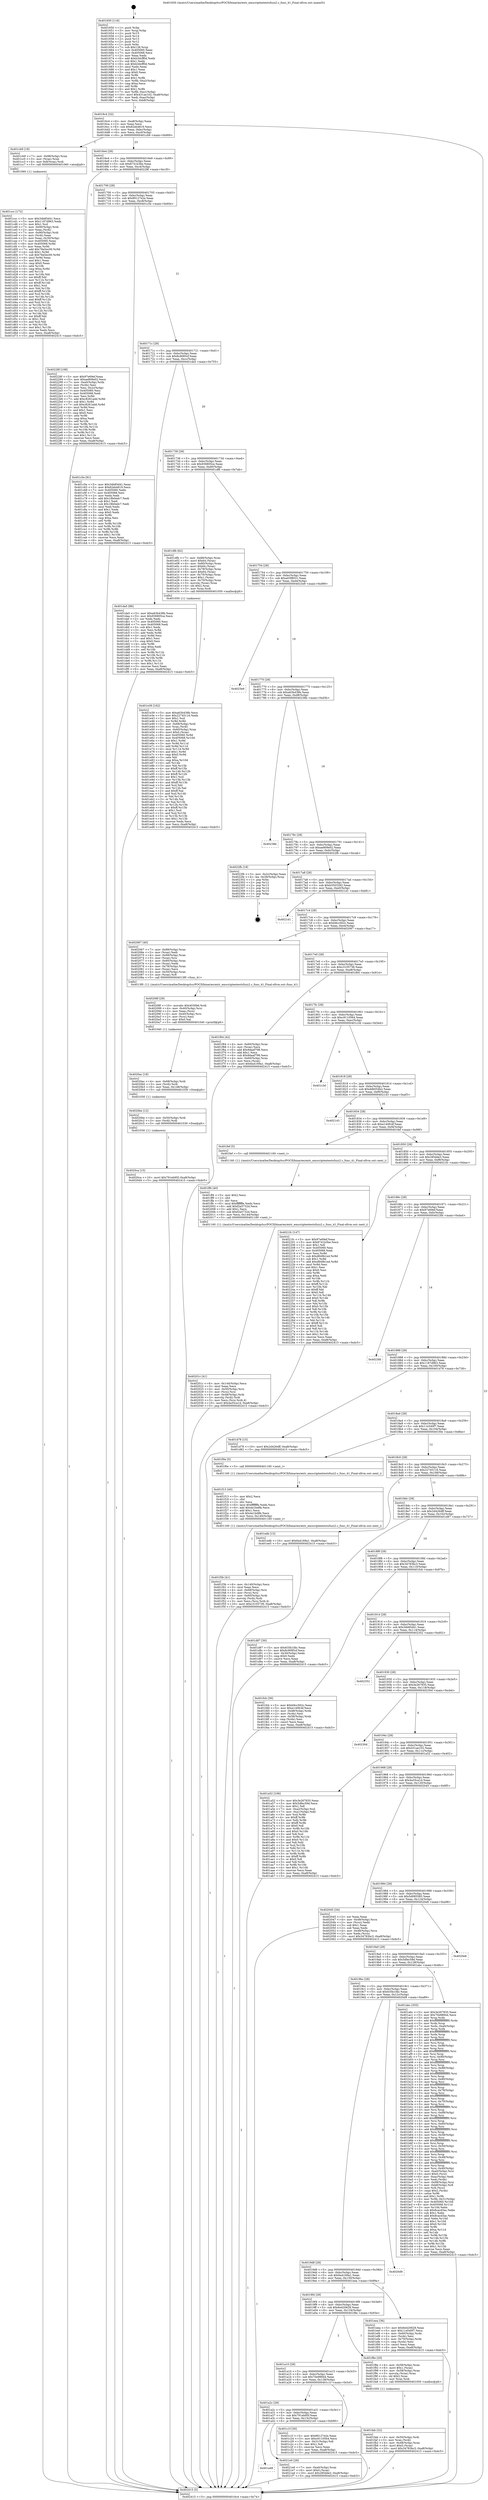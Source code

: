 digraph "0x401650" {
  label = "0x401650 (/mnt/c/Users/mathe/Desktop/tcc/POCII/binaries/extr_emscriptentestsfuzz2.c_func_41_Final-ollvm.out::main(0))"
  labelloc = "t"
  node[shape=record]

  Entry [label="",width=0.3,height=0.3,shape=circle,fillcolor=black,style=filled]
  "0x4016c4" [label="{
     0x4016c4 [32]\l
     | [instrs]\l
     &nbsp;&nbsp;0x4016c4 \<+6\>: mov -0xa8(%rbp),%eax\l
     &nbsp;&nbsp;0x4016ca \<+2\>: mov %eax,%ecx\l
     &nbsp;&nbsp;0x4016cc \<+6\>: sub $0x82eb4819,%ecx\l
     &nbsp;&nbsp;0x4016d2 \<+6\>: mov %eax,-0xbc(%rbp)\l
     &nbsp;&nbsp;0x4016d8 \<+6\>: mov %ecx,-0xc0(%rbp)\l
     &nbsp;&nbsp;0x4016de \<+6\>: je 0000000000401cb9 \<main+0x669\>\l
  }"]
  "0x401cb9" [label="{
     0x401cb9 [19]\l
     | [instrs]\l
     &nbsp;&nbsp;0x401cb9 \<+7\>: mov -0x98(%rbp),%rax\l
     &nbsp;&nbsp;0x401cc0 \<+3\>: mov (%rax),%rax\l
     &nbsp;&nbsp;0x401cc3 \<+4\>: mov 0x8(%rax),%rdi\l
     &nbsp;&nbsp;0x401cc7 \<+5\>: call 0000000000401060 \<atoi@plt\>\l
     | [calls]\l
     &nbsp;&nbsp;0x401060 \{1\} (unknown)\l
  }"]
  "0x4016e4" [label="{
     0x4016e4 [28]\l
     | [instrs]\l
     &nbsp;&nbsp;0x4016e4 \<+5\>: jmp 00000000004016e9 \<main+0x99\>\l
     &nbsp;&nbsp;0x4016e9 \<+6\>: mov -0xbc(%rbp),%eax\l
     &nbsp;&nbsp;0x4016ef \<+5\>: sub $0x8741b3be,%eax\l
     &nbsp;&nbsp;0x4016f4 \<+6\>: mov %eax,-0xc4(%rbp)\l
     &nbsp;&nbsp;0x4016fa \<+6\>: je 000000000040228f \<main+0xc3f\>\l
  }"]
  Exit [label="",width=0.3,height=0.3,shape=circle,fillcolor=black,style=filled,peripheries=2]
  "0x40228f" [label="{
     0x40228f [108]\l
     | [instrs]\l
     &nbsp;&nbsp;0x40228f \<+5\>: mov $0x97e69ef,%eax\l
     &nbsp;&nbsp;0x402294 \<+5\>: mov $0xae809e02,%ecx\l
     &nbsp;&nbsp;0x402299 \<+7\>: mov -0xa0(%rbp),%rdx\l
     &nbsp;&nbsp;0x4022a0 \<+2\>: mov (%rdx),%esi\l
     &nbsp;&nbsp;0x4022a2 \<+3\>: mov %esi,-0x2c(%rbp)\l
     &nbsp;&nbsp;0x4022a5 \<+7\>: mov 0x405060,%esi\l
     &nbsp;&nbsp;0x4022ac \<+7\>: mov 0x405068,%edi\l
     &nbsp;&nbsp;0x4022b3 \<+3\>: mov %esi,%r8d\l
     &nbsp;&nbsp;0x4022b6 \<+7\>: add $0xc8261add,%r8d\l
     &nbsp;&nbsp;0x4022bd \<+4\>: sub $0x1,%r8d\l
     &nbsp;&nbsp;0x4022c1 \<+7\>: sub $0xc8261add,%r8d\l
     &nbsp;&nbsp;0x4022c8 \<+4\>: imul %r8d,%esi\l
     &nbsp;&nbsp;0x4022cc \<+3\>: and $0x1,%esi\l
     &nbsp;&nbsp;0x4022cf \<+3\>: cmp $0x0,%esi\l
     &nbsp;&nbsp;0x4022d2 \<+4\>: sete %r9b\l
     &nbsp;&nbsp;0x4022d6 \<+3\>: cmp $0xa,%edi\l
     &nbsp;&nbsp;0x4022d9 \<+4\>: setl %r10b\l
     &nbsp;&nbsp;0x4022dd \<+3\>: mov %r9b,%r11b\l
     &nbsp;&nbsp;0x4022e0 \<+3\>: and %r10b,%r11b\l
     &nbsp;&nbsp;0x4022e3 \<+3\>: xor %r10b,%r9b\l
     &nbsp;&nbsp;0x4022e6 \<+3\>: or %r9b,%r11b\l
     &nbsp;&nbsp;0x4022e9 \<+4\>: test $0x1,%r11b\l
     &nbsp;&nbsp;0x4022ed \<+3\>: cmovne %ecx,%eax\l
     &nbsp;&nbsp;0x4022f0 \<+6\>: mov %eax,-0xa8(%rbp)\l
     &nbsp;&nbsp;0x4022f6 \<+5\>: jmp 0000000000402415 \<main+0xdc5\>\l
  }"]
  "0x401700" [label="{
     0x401700 [28]\l
     | [instrs]\l
     &nbsp;&nbsp;0x401700 \<+5\>: jmp 0000000000401705 \<main+0xb5\>\l
     &nbsp;&nbsp;0x401705 \<+6\>: mov -0xbc(%rbp),%eax\l
     &nbsp;&nbsp;0x40170b \<+5\>: sub $0x89127e2e,%eax\l
     &nbsp;&nbsp;0x401710 \<+6\>: mov %eax,-0xc8(%rbp)\l
     &nbsp;&nbsp;0x401716 \<+6\>: je 0000000000401c5e \<main+0x60e\>\l
  }"]
  "0x401a48" [label="{
     0x401a48\l
  }", style=dashed]
  "0x401c5e" [label="{
     0x401c5e [91]\l
     | [instrs]\l
     &nbsp;&nbsp;0x401c5e \<+5\>: mov $0x34b85d41,%eax\l
     &nbsp;&nbsp;0x401c63 \<+5\>: mov $0x82eb4819,%ecx\l
     &nbsp;&nbsp;0x401c68 \<+7\>: mov 0x405060,%edx\l
     &nbsp;&nbsp;0x401c6f \<+7\>: mov 0x405068,%esi\l
     &nbsp;&nbsp;0x401c76 \<+2\>: mov %edx,%edi\l
     &nbsp;&nbsp;0x401c78 \<+6\>: add $0x18b0edc7,%edi\l
     &nbsp;&nbsp;0x401c7e \<+3\>: sub $0x1,%edi\l
     &nbsp;&nbsp;0x401c81 \<+6\>: sub $0x18b0edc7,%edi\l
     &nbsp;&nbsp;0x401c87 \<+3\>: imul %edi,%edx\l
     &nbsp;&nbsp;0x401c8a \<+3\>: and $0x1,%edx\l
     &nbsp;&nbsp;0x401c8d \<+3\>: cmp $0x0,%edx\l
     &nbsp;&nbsp;0x401c90 \<+4\>: sete %r8b\l
     &nbsp;&nbsp;0x401c94 \<+3\>: cmp $0xa,%esi\l
     &nbsp;&nbsp;0x401c97 \<+4\>: setl %r9b\l
     &nbsp;&nbsp;0x401c9b \<+3\>: mov %r8b,%r10b\l
     &nbsp;&nbsp;0x401c9e \<+3\>: and %r9b,%r10b\l
     &nbsp;&nbsp;0x401ca1 \<+3\>: xor %r9b,%r8b\l
     &nbsp;&nbsp;0x401ca4 \<+3\>: or %r8b,%r10b\l
     &nbsp;&nbsp;0x401ca7 \<+4\>: test $0x1,%r10b\l
     &nbsp;&nbsp;0x401cab \<+3\>: cmovne %ecx,%eax\l
     &nbsp;&nbsp;0x401cae \<+6\>: mov %eax,-0xa8(%rbp)\l
     &nbsp;&nbsp;0x401cb4 \<+5\>: jmp 0000000000402415 \<main+0xdc5\>\l
  }"]
  "0x40171c" [label="{
     0x40171c [28]\l
     | [instrs]\l
     &nbsp;&nbsp;0x40171c \<+5\>: jmp 0000000000401721 \<main+0xd1\>\l
     &nbsp;&nbsp;0x401721 \<+6\>: mov -0xbc(%rbp),%eax\l
     &nbsp;&nbsp;0x401727 \<+5\>: sub $0x8c9085cf,%eax\l
     &nbsp;&nbsp;0x40172c \<+6\>: mov %eax,-0xcc(%rbp)\l
     &nbsp;&nbsp;0x401732 \<+6\>: je 0000000000401da5 \<main+0x755\>\l
  }"]
  "0x4021e0" [label="{
     0x4021e0 [28]\l
     | [instrs]\l
     &nbsp;&nbsp;0x4021e0 \<+7\>: mov -0xa0(%rbp),%rax\l
     &nbsp;&nbsp;0x4021e7 \<+6\>: movl $0x0,(%rax)\l
     &nbsp;&nbsp;0x4021ed \<+10\>: movl $0x285dde3,-0xa8(%rbp)\l
     &nbsp;&nbsp;0x4021f7 \<+5\>: jmp 0000000000402415 \<main+0xdc5\>\l
  }"]
  "0x401da5" [label="{
     0x401da5 [86]\l
     | [instrs]\l
     &nbsp;&nbsp;0x401da5 \<+5\>: mov $0xa63b438b,%eax\l
     &nbsp;&nbsp;0x401daa \<+5\>: mov $0x936805ce,%ecx\l
     &nbsp;&nbsp;0x401daf \<+2\>: xor %edx,%edx\l
     &nbsp;&nbsp;0x401db1 \<+7\>: mov 0x405060,%esi\l
     &nbsp;&nbsp;0x401db8 \<+7\>: mov 0x405068,%edi\l
     &nbsp;&nbsp;0x401dbf \<+3\>: sub $0x1,%edx\l
     &nbsp;&nbsp;0x401dc2 \<+3\>: mov %esi,%r8d\l
     &nbsp;&nbsp;0x401dc5 \<+3\>: add %edx,%r8d\l
     &nbsp;&nbsp;0x401dc8 \<+4\>: imul %r8d,%esi\l
     &nbsp;&nbsp;0x401dcc \<+3\>: and $0x1,%esi\l
     &nbsp;&nbsp;0x401dcf \<+3\>: cmp $0x0,%esi\l
     &nbsp;&nbsp;0x401dd2 \<+4\>: sete %r9b\l
     &nbsp;&nbsp;0x401dd6 \<+3\>: cmp $0xa,%edi\l
     &nbsp;&nbsp;0x401dd9 \<+4\>: setl %r10b\l
     &nbsp;&nbsp;0x401ddd \<+3\>: mov %r9b,%r11b\l
     &nbsp;&nbsp;0x401de0 \<+3\>: and %r10b,%r11b\l
     &nbsp;&nbsp;0x401de3 \<+3\>: xor %r10b,%r9b\l
     &nbsp;&nbsp;0x401de6 \<+3\>: or %r9b,%r11b\l
     &nbsp;&nbsp;0x401de9 \<+4\>: test $0x1,%r11b\l
     &nbsp;&nbsp;0x401ded \<+3\>: cmovne %ecx,%eax\l
     &nbsp;&nbsp;0x401df0 \<+6\>: mov %eax,-0xa8(%rbp)\l
     &nbsp;&nbsp;0x401df6 \<+5\>: jmp 0000000000402415 \<main+0xdc5\>\l
  }"]
  "0x401738" [label="{
     0x401738 [28]\l
     | [instrs]\l
     &nbsp;&nbsp;0x401738 \<+5\>: jmp 000000000040173d \<main+0xed\>\l
     &nbsp;&nbsp;0x40173d \<+6\>: mov -0xbc(%rbp),%eax\l
     &nbsp;&nbsp;0x401743 \<+5\>: sub $0x936805ce,%eax\l
     &nbsp;&nbsp;0x401748 \<+6\>: mov %eax,-0xd0(%rbp)\l
     &nbsp;&nbsp;0x40174e \<+6\>: je 0000000000401dfb \<main+0x7ab\>\l
  }"]
  "0x4020ca" [label="{
     0x4020ca [15]\l
     | [instrs]\l
     &nbsp;&nbsp;0x4020ca \<+10\>: movl $0x791eb95f,-0xa8(%rbp)\l
     &nbsp;&nbsp;0x4020d4 \<+5\>: jmp 0000000000402415 \<main+0xdc5\>\l
  }"]
  "0x401dfb" [label="{
     0x401dfb [62]\l
     | [instrs]\l
     &nbsp;&nbsp;0x401dfb \<+7\>: mov -0x88(%rbp),%rax\l
     &nbsp;&nbsp;0x401e02 \<+6\>: movl $0x64,(%rax)\l
     &nbsp;&nbsp;0x401e08 \<+4\>: mov -0x80(%rbp),%rax\l
     &nbsp;&nbsp;0x401e0c \<+6\>: movl $0x64,(%rax)\l
     &nbsp;&nbsp;0x401e12 \<+4\>: mov -0x78(%rbp),%rax\l
     &nbsp;&nbsp;0x401e16 \<+6\>: movl $0x64,(%rax)\l
     &nbsp;&nbsp;0x401e1c \<+4\>: mov -0x70(%rbp),%rax\l
     &nbsp;&nbsp;0x401e20 \<+6\>: movl $0x1,(%rax)\l
     &nbsp;&nbsp;0x401e26 \<+4\>: mov -0x70(%rbp),%rax\l
     &nbsp;&nbsp;0x401e2a \<+3\>: movslq (%rax),%rax\l
     &nbsp;&nbsp;0x401e2d \<+4\>: shl $0x2,%rax\l
     &nbsp;&nbsp;0x401e31 \<+3\>: mov %rax,%rdi\l
     &nbsp;&nbsp;0x401e34 \<+5\>: call 0000000000401050 \<malloc@plt\>\l
     | [calls]\l
     &nbsp;&nbsp;0x401050 \{1\} (unknown)\l
  }"]
  "0x401754" [label="{
     0x401754 [28]\l
     | [instrs]\l
     &nbsp;&nbsp;0x401754 \<+5\>: jmp 0000000000401759 \<main+0x109\>\l
     &nbsp;&nbsp;0x401759 \<+6\>: mov -0xbc(%rbp),%eax\l
     &nbsp;&nbsp;0x40175f \<+5\>: sub $0xa03f8031,%eax\l
     &nbsp;&nbsp;0x401764 \<+6\>: mov %eax,-0xd4(%rbp)\l
     &nbsp;&nbsp;0x40176a \<+6\>: je 00000000004023e9 \<main+0xd99\>\l
  }"]
  "0x4020be" [label="{
     0x4020be [12]\l
     | [instrs]\l
     &nbsp;&nbsp;0x4020be \<+4\>: mov -0x50(%rbp),%rdi\l
     &nbsp;&nbsp;0x4020c2 \<+3\>: mov (%rdi),%rdi\l
     &nbsp;&nbsp;0x4020c5 \<+5\>: call 0000000000401030 \<free@plt\>\l
     | [calls]\l
     &nbsp;&nbsp;0x401030 \{1\} (unknown)\l
  }"]
  "0x4023e9" [label="{
     0x4023e9\l
  }", style=dashed]
  "0x401770" [label="{
     0x401770 [28]\l
     | [instrs]\l
     &nbsp;&nbsp;0x401770 \<+5\>: jmp 0000000000401775 \<main+0x125\>\l
     &nbsp;&nbsp;0x401775 \<+6\>: mov -0xbc(%rbp),%eax\l
     &nbsp;&nbsp;0x40177b \<+5\>: sub $0xa63b438b,%eax\l
     &nbsp;&nbsp;0x401780 \<+6\>: mov %eax,-0xd8(%rbp)\l
     &nbsp;&nbsp;0x401786 \<+6\>: je 000000000040238b \<main+0xd3b\>\l
  }"]
  "0x4020ac" [label="{
     0x4020ac [18]\l
     | [instrs]\l
     &nbsp;&nbsp;0x4020ac \<+4\>: mov -0x68(%rbp),%rdi\l
     &nbsp;&nbsp;0x4020b0 \<+3\>: mov (%rdi),%rdi\l
     &nbsp;&nbsp;0x4020b3 \<+6\>: mov %eax,-0x148(%rbp)\l
     &nbsp;&nbsp;0x4020b9 \<+5\>: call 0000000000401030 \<free@plt\>\l
     | [calls]\l
     &nbsp;&nbsp;0x401030 \{1\} (unknown)\l
  }"]
  "0x40238b" [label="{
     0x40238b\l
  }", style=dashed]
  "0x40178c" [label="{
     0x40178c [28]\l
     | [instrs]\l
     &nbsp;&nbsp;0x40178c \<+5\>: jmp 0000000000401791 \<main+0x141\>\l
     &nbsp;&nbsp;0x401791 \<+6\>: mov -0xbc(%rbp),%eax\l
     &nbsp;&nbsp;0x401797 \<+5\>: sub $0xae809e02,%eax\l
     &nbsp;&nbsp;0x40179c \<+6\>: mov %eax,-0xdc(%rbp)\l
     &nbsp;&nbsp;0x4017a2 \<+6\>: je 00000000004022fb \<main+0xcab\>\l
  }"]
  "0x40208f" [label="{
     0x40208f [29]\l
     | [instrs]\l
     &nbsp;&nbsp;0x40208f \<+10\>: movabs $0x4030b6,%rdi\l
     &nbsp;&nbsp;0x402099 \<+4\>: mov -0x40(%rbp),%rsi\l
     &nbsp;&nbsp;0x40209d \<+2\>: mov %eax,(%rsi)\l
     &nbsp;&nbsp;0x40209f \<+4\>: mov -0x40(%rbp),%rsi\l
     &nbsp;&nbsp;0x4020a3 \<+2\>: mov (%rsi),%esi\l
     &nbsp;&nbsp;0x4020a5 \<+2\>: mov $0x0,%al\l
     &nbsp;&nbsp;0x4020a7 \<+5\>: call 0000000000401040 \<printf@plt\>\l
     | [calls]\l
     &nbsp;&nbsp;0x401040 \{1\} (unknown)\l
  }"]
  "0x4022fb" [label="{
     0x4022fb [18]\l
     | [instrs]\l
     &nbsp;&nbsp;0x4022fb \<+3\>: mov -0x2c(%rbp),%eax\l
     &nbsp;&nbsp;0x4022fe \<+4\>: lea -0x28(%rbp),%rsp\l
     &nbsp;&nbsp;0x402302 \<+1\>: pop %rbx\l
     &nbsp;&nbsp;0x402303 \<+2\>: pop %r12\l
     &nbsp;&nbsp;0x402305 \<+2\>: pop %r13\l
     &nbsp;&nbsp;0x402307 \<+2\>: pop %r14\l
     &nbsp;&nbsp;0x402309 \<+2\>: pop %r15\l
     &nbsp;&nbsp;0x40230b \<+1\>: pop %rbp\l
     &nbsp;&nbsp;0x40230c \<+1\>: ret\l
  }"]
  "0x4017a8" [label="{
     0x4017a8 [28]\l
     | [instrs]\l
     &nbsp;&nbsp;0x4017a8 \<+5\>: jmp 00000000004017ad \<main+0x15d\>\l
     &nbsp;&nbsp;0x4017ad \<+6\>: mov -0xbc(%rbp),%eax\l
     &nbsp;&nbsp;0x4017b3 \<+5\>: sub $0xb3503282,%eax\l
     &nbsp;&nbsp;0x4017b8 \<+6\>: mov %eax,-0xe0(%rbp)\l
     &nbsp;&nbsp;0x4017be \<+6\>: je 00000000004021d1 \<main+0xb81\>\l
  }"]
  "0x40201c" [label="{
     0x40201c [41]\l
     | [instrs]\l
     &nbsp;&nbsp;0x40201c \<+6\>: mov -0x144(%rbp),%ecx\l
     &nbsp;&nbsp;0x402022 \<+3\>: imul %eax,%ecx\l
     &nbsp;&nbsp;0x402025 \<+4\>: mov -0x50(%rbp),%rsi\l
     &nbsp;&nbsp;0x402029 \<+3\>: mov (%rsi),%rsi\l
     &nbsp;&nbsp;0x40202c \<+4\>: mov -0x48(%rbp),%rdi\l
     &nbsp;&nbsp;0x402030 \<+3\>: movslq (%rdi),%rdi\l
     &nbsp;&nbsp;0x402033 \<+3\>: mov %ecx,(%rsi,%rdi,4)\l
     &nbsp;&nbsp;0x402036 \<+10\>: movl $0x4a35ca1d,-0xa8(%rbp)\l
     &nbsp;&nbsp;0x402040 \<+5\>: jmp 0000000000402415 \<main+0xdc5\>\l
  }"]
  "0x4021d1" [label="{
     0x4021d1\l
  }", style=dashed]
  "0x4017c4" [label="{
     0x4017c4 [28]\l
     | [instrs]\l
     &nbsp;&nbsp;0x4017c4 \<+5\>: jmp 00000000004017c9 \<main+0x179\>\l
     &nbsp;&nbsp;0x4017c9 \<+6\>: mov -0xbc(%rbp),%eax\l
     &nbsp;&nbsp;0x4017cf \<+5\>: sub $0xb9cc562c,%eax\l
     &nbsp;&nbsp;0x4017d4 \<+6\>: mov %eax,-0xe4(%rbp)\l
     &nbsp;&nbsp;0x4017da \<+6\>: je 0000000000402067 \<main+0xa17\>\l
  }"]
  "0x401ff4" [label="{
     0x401ff4 [40]\l
     | [instrs]\l
     &nbsp;&nbsp;0x401ff4 \<+5\>: mov $0x2,%ecx\l
     &nbsp;&nbsp;0x401ff9 \<+1\>: cltd\l
     &nbsp;&nbsp;0x401ffa \<+2\>: idiv %ecx\l
     &nbsp;&nbsp;0x401ffc \<+6\>: imul $0xfffffffe,%edx,%ecx\l
     &nbsp;&nbsp;0x402002 \<+6\>: add $0xf2a5732d,%ecx\l
     &nbsp;&nbsp;0x402008 \<+3\>: add $0x1,%ecx\l
     &nbsp;&nbsp;0x40200b \<+6\>: sub $0xf2a5732d,%ecx\l
     &nbsp;&nbsp;0x402011 \<+6\>: mov %ecx,-0x144(%rbp)\l
     &nbsp;&nbsp;0x402017 \<+5\>: call 0000000000401160 \<next_i\>\l
     | [calls]\l
     &nbsp;&nbsp;0x401160 \{1\} (/mnt/c/Users/mathe/Desktop/tcc/POCII/binaries/extr_emscriptentestsfuzz2.c_func_41_Final-ollvm.out::next_i)\l
  }"]
  "0x402067" [label="{
     0x402067 [40]\l
     | [instrs]\l
     &nbsp;&nbsp;0x402067 \<+7\>: mov -0x88(%rbp),%rax\l
     &nbsp;&nbsp;0x40206e \<+2\>: mov (%rax),%edi\l
     &nbsp;&nbsp;0x402070 \<+4\>: mov -0x68(%rbp),%rax\l
     &nbsp;&nbsp;0x402074 \<+3\>: mov (%rax),%rsi\l
     &nbsp;&nbsp;0x402077 \<+4\>: mov -0x80(%rbp),%rax\l
     &nbsp;&nbsp;0x40207b \<+2\>: mov (%rax),%edx\l
     &nbsp;&nbsp;0x40207d \<+4\>: mov -0x78(%rbp),%rax\l
     &nbsp;&nbsp;0x402081 \<+2\>: mov (%rax),%ecx\l
     &nbsp;&nbsp;0x402083 \<+4\>: mov -0x50(%rbp),%rax\l
     &nbsp;&nbsp;0x402087 \<+3\>: mov (%rax),%r8\l
     &nbsp;&nbsp;0x40208a \<+5\>: call 00000000004013f0 \<func_41\>\l
     | [calls]\l
     &nbsp;&nbsp;0x4013f0 \{1\} (/mnt/c/Users/mathe/Desktop/tcc/POCII/binaries/extr_emscriptentestsfuzz2.c_func_41_Final-ollvm.out::func_41)\l
  }"]
  "0x4017e0" [label="{
     0x4017e0 [28]\l
     | [instrs]\l
     &nbsp;&nbsp;0x4017e0 \<+5\>: jmp 00000000004017e5 \<main+0x195\>\l
     &nbsp;&nbsp;0x4017e5 \<+6\>: mov -0xbc(%rbp),%eax\l
     &nbsp;&nbsp;0x4017eb \<+5\>: sub $0xc3105736,%eax\l
     &nbsp;&nbsp;0x4017f0 \<+6\>: mov %eax,-0xe8(%rbp)\l
     &nbsp;&nbsp;0x4017f6 \<+6\>: je 0000000000401f64 \<main+0x914\>\l
  }"]
  "0x401fab" [label="{
     0x401fab [32]\l
     | [instrs]\l
     &nbsp;&nbsp;0x401fab \<+4\>: mov -0x50(%rbp),%rdi\l
     &nbsp;&nbsp;0x401faf \<+3\>: mov %rax,(%rdi)\l
     &nbsp;&nbsp;0x401fb2 \<+4\>: mov -0x48(%rbp),%rax\l
     &nbsp;&nbsp;0x401fb6 \<+6\>: movl $0x0,(%rax)\l
     &nbsp;&nbsp;0x401fbc \<+10\>: movl $0x34783bc3,-0xa8(%rbp)\l
     &nbsp;&nbsp;0x401fc6 \<+5\>: jmp 0000000000402415 \<main+0xdc5\>\l
  }"]
  "0x401f64" [label="{
     0x401f64 [42]\l
     | [instrs]\l
     &nbsp;&nbsp;0x401f64 \<+4\>: mov -0x60(%rbp),%rax\l
     &nbsp;&nbsp;0x401f68 \<+2\>: mov (%rax),%ecx\l
     &nbsp;&nbsp;0x401f6a \<+6\>: add $0x9daaf798,%ecx\l
     &nbsp;&nbsp;0x401f70 \<+3\>: add $0x1,%ecx\l
     &nbsp;&nbsp;0x401f73 \<+6\>: sub $0x9daaf798,%ecx\l
     &nbsp;&nbsp;0x401f79 \<+4\>: mov -0x60(%rbp),%rax\l
     &nbsp;&nbsp;0x401f7d \<+2\>: mov %ecx,(%rax)\l
     &nbsp;&nbsp;0x401f7f \<+10\>: movl $0x6a4169a1,-0xa8(%rbp)\l
     &nbsp;&nbsp;0x401f89 \<+5\>: jmp 0000000000402415 \<main+0xdc5\>\l
  }"]
  "0x4017fc" [label="{
     0x4017fc [28]\l
     | [instrs]\l
     &nbsp;&nbsp;0x4017fc \<+5\>: jmp 0000000000401801 \<main+0x1b1\>\l
     &nbsp;&nbsp;0x401801 \<+6\>: mov -0xbc(%rbp),%eax\l
     &nbsp;&nbsp;0x401807 \<+5\>: sub $0xc9110564,%eax\l
     &nbsp;&nbsp;0x40180c \<+6\>: mov %eax,-0xec(%rbp)\l
     &nbsp;&nbsp;0x401812 \<+6\>: je 0000000000401c3d \<main+0x5ed\>\l
  }"]
  "0x401f3b" [label="{
     0x401f3b [41]\l
     | [instrs]\l
     &nbsp;&nbsp;0x401f3b \<+6\>: mov -0x140(%rbp),%ecx\l
     &nbsp;&nbsp;0x401f41 \<+3\>: imul %eax,%ecx\l
     &nbsp;&nbsp;0x401f44 \<+4\>: mov -0x68(%rbp),%rsi\l
     &nbsp;&nbsp;0x401f48 \<+3\>: mov (%rsi),%rsi\l
     &nbsp;&nbsp;0x401f4b \<+4\>: mov -0x60(%rbp),%rdi\l
     &nbsp;&nbsp;0x401f4f \<+3\>: movslq (%rdi),%rdi\l
     &nbsp;&nbsp;0x401f52 \<+3\>: mov %ecx,(%rsi,%rdi,4)\l
     &nbsp;&nbsp;0x401f55 \<+10\>: movl $0xc3105736,-0xa8(%rbp)\l
     &nbsp;&nbsp;0x401f5f \<+5\>: jmp 0000000000402415 \<main+0xdc5\>\l
  }"]
  "0x401c3d" [label="{
     0x401c3d\l
  }", style=dashed]
  "0x401818" [label="{
     0x401818 [28]\l
     | [instrs]\l
     &nbsp;&nbsp;0x401818 \<+5\>: jmp 000000000040181d \<main+0x1cd\>\l
     &nbsp;&nbsp;0x40181d \<+6\>: mov -0xbc(%rbp),%eax\l
     &nbsp;&nbsp;0x401823 \<+5\>: sub $0xddb054b2,%eax\l
     &nbsp;&nbsp;0x401828 \<+6\>: mov %eax,-0xf0(%rbp)\l
     &nbsp;&nbsp;0x40182e \<+6\>: je 0000000000402143 \<main+0xaf3\>\l
  }"]
  "0x401f13" [label="{
     0x401f13 [40]\l
     | [instrs]\l
     &nbsp;&nbsp;0x401f13 \<+5\>: mov $0x2,%ecx\l
     &nbsp;&nbsp;0x401f18 \<+1\>: cltd\l
     &nbsp;&nbsp;0x401f19 \<+2\>: idiv %ecx\l
     &nbsp;&nbsp;0x401f1b \<+6\>: imul $0xfffffffe,%edx,%ecx\l
     &nbsp;&nbsp;0x401f21 \<+6\>: add $0x4e1bd8b,%ecx\l
     &nbsp;&nbsp;0x401f27 \<+3\>: add $0x1,%ecx\l
     &nbsp;&nbsp;0x401f2a \<+6\>: sub $0x4e1bd8b,%ecx\l
     &nbsp;&nbsp;0x401f30 \<+6\>: mov %ecx,-0x140(%rbp)\l
     &nbsp;&nbsp;0x401f36 \<+5\>: call 0000000000401160 \<next_i\>\l
     | [calls]\l
     &nbsp;&nbsp;0x401160 \{1\} (/mnt/c/Users/mathe/Desktop/tcc/POCII/binaries/extr_emscriptentestsfuzz2.c_func_41_Final-ollvm.out::next_i)\l
  }"]
  "0x402143" [label="{
     0x402143\l
  }", style=dashed]
  "0x401834" [label="{
     0x401834 [28]\l
     | [instrs]\l
     &nbsp;&nbsp;0x401834 \<+5\>: jmp 0000000000401839 \<main+0x1e9\>\l
     &nbsp;&nbsp;0x401839 \<+6\>: mov -0xbc(%rbp),%eax\l
     &nbsp;&nbsp;0x40183f \<+5\>: sub $0xe140fc4f,%eax\l
     &nbsp;&nbsp;0x401844 \<+6\>: mov %eax,-0xf4(%rbp)\l
     &nbsp;&nbsp;0x40184a \<+6\>: je 0000000000401fef \<main+0x99f\>\l
  }"]
  "0x401e39" [label="{
     0x401e39 [162]\l
     | [instrs]\l
     &nbsp;&nbsp;0x401e39 \<+5\>: mov $0xa63b438b,%ecx\l
     &nbsp;&nbsp;0x401e3e \<+5\>: mov $0x22745116,%edx\l
     &nbsp;&nbsp;0x401e43 \<+3\>: mov $0x1,%sil\l
     &nbsp;&nbsp;0x401e46 \<+3\>: xor %r8d,%r8d\l
     &nbsp;&nbsp;0x401e49 \<+4\>: mov -0x68(%rbp),%rdi\l
     &nbsp;&nbsp;0x401e4d \<+3\>: mov %rax,(%rdi)\l
     &nbsp;&nbsp;0x401e50 \<+4\>: mov -0x60(%rbp),%rax\l
     &nbsp;&nbsp;0x401e54 \<+6\>: movl $0x0,(%rax)\l
     &nbsp;&nbsp;0x401e5a \<+8\>: mov 0x405060,%r9d\l
     &nbsp;&nbsp;0x401e62 \<+8\>: mov 0x405068,%r10d\l
     &nbsp;&nbsp;0x401e6a \<+4\>: sub $0x1,%r8d\l
     &nbsp;&nbsp;0x401e6e \<+3\>: mov %r9d,%r11d\l
     &nbsp;&nbsp;0x401e71 \<+3\>: add %r8d,%r11d\l
     &nbsp;&nbsp;0x401e74 \<+4\>: imul %r11d,%r9d\l
     &nbsp;&nbsp;0x401e78 \<+4\>: and $0x1,%r9d\l
     &nbsp;&nbsp;0x401e7c \<+4\>: cmp $0x0,%r9d\l
     &nbsp;&nbsp;0x401e80 \<+3\>: sete %bl\l
     &nbsp;&nbsp;0x401e83 \<+4\>: cmp $0xa,%r10d\l
     &nbsp;&nbsp;0x401e87 \<+4\>: setl %r14b\l
     &nbsp;&nbsp;0x401e8b \<+3\>: mov %bl,%r15b\l
     &nbsp;&nbsp;0x401e8e \<+4\>: xor $0xff,%r15b\l
     &nbsp;&nbsp;0x401e92 \<+3\>: mov %r14b,%r12b\l
     &nbsp;&nbsp;0x401e95 \<+4\>: xor $0xff,%r12b\l
     &nbsp;&nbsp;0x401e99 \<+4\>: xor $0x1,%sil\l
     &nbsp;&nbsp;0x401e9d \<+3\>: mov %r15b,%r13b\l
     &nbsp;&nbsp;0x401ea0 \<+4\>: and $0xff,%r13b\l
     &nbsp;&nbsp;0x401ea4 \<+3\>: and %sil,%bl\l
     &nbsp;&nbsp;0x401ea7 \<+3\>: mov %r12b,%al\l
     &nbsp;&nbsp;0x401eaa \<+2\>: and $0xff,%al\l
     &nbsp;&nbsp;0x401eac \<+3\>: and %sil,%r14b\l
     &nbsp;&nbsp;0x401eaf \<+3\>: or %bl,%r13b\l
     &nbsp;&nbsp;0x401eb2 \<+3\>: or %r14b,%al\l
     &nbsp;&nbsp;0x401eb5 \<+3\>: xor %al,%r13b\l
     &nbsp;&nbsp;0x401eb8 \<+3\>: or %r12b,%r15b\l
     &nbsp;&nbsp;0x401ebb \<+4\>: xor $0xff,%r15b\l
     &nbsp;&nbsp;0x401ebf \<+4\>: or $0x1,%sil\l
     &nbsp;&nbsp;0x401ec3 \<+3\>: and %sil,%r15b\l
     &nbsp;&nbsp;0x401ec6 \<+3\>: or %r15b,%r13b\l
     &nbsp;&nbsp;0x401ec9 \<+4\>: test $0x1,%r13b\l
     &nbsp;&nbsp;0x401ecd \<+3\>: cmovne %edx,%ecx\l
     &nbsp;&nbsp;0x401ed0 \<+6\>: mov %ecx,-0xa8(%rbp)\l
     &nbsp;&nbsp;0x401ed6 \<+5\>: jmp 0000000000402415 \<main+0xdc5\>\l
  }"]
  "0x401fef" [label="{
     0x401fef [5]\l
     | [instrs]\l
     &nbsp;&nbsp;0x401fef \<+5\>: call 0000000000401160 \<next_i\>\l
     | [calls]\l
     &nbsp;&nbsp;0x401160 \{1\} (/mnt/c/Users/mathe/Desktop/tcc/POCII/binaries/extr_emscriptentestsfuzz2.c_func_41_Final-ollvm.out::next_i)\l
  }"]
  "0x401850" [label="{
     0x401850 [28]\l
     | [instrs]\l
     &nbsp;&nbsp;0x401850 \<+5\>: jmp 0000000000401855 \<main+0x205\>\l
     &nbsp;&nbsp;0x401855 \<+6\>: mov -0xbc(%rbp),%eax\l
     &nbsp;&nbsp;0x40185b \<+5\>: sub $0x285dde3,%eax\l
     &nbsp;&nbsp;0x401860 \<+6\>: mov %eax,-0xf8(%rbp)\l
     &nbsp;&nbsp;0x401866 \<+6\>: je 00000000004021fc \<main+0xbac\>\l
  }"]
  "0x401ccc" [label="{
     0x401ccc [172]\l
     | [instrs]\l
     &nbsp;&nbsp;0x401ccc \<+5\>: mov $0x34b85d41,%ecx\l
     &nbsp;&nbsp;0x401cd1 \<+5\>: mov $0x1187d963,%edx\l
     &nbsp;&nbsp;0x401cd6 \<+3\>: mov $0x1,%sil\l
     &nbsp;&nbsp;0x401cd9 \<+7\>: mov -0x90(%rbp),%rdi\l
     &nbsp;&nbsp;0x401ce0 \<+2\>: mov %eax,(%rdi)\l
     &nbsp;&nbsp;0x401ce2 \<+7\>: mov -0x90(%rbp),%rdi\l
     &nbsp;&nbsp;0x401ce9 \<+2\>: mov (%rdi),%eax\l
     &nbsp;&nbsp;0x401ceb \<+3\>: mov %eax,-0x30(%rbp)\l
     &nbsp;&nbsp;0x401cee \<+7\>: mov 0x405060,%eax\l
     &nbsp;&nbsp;0x401cf5 \<+8\>: mov 0x405068,%r8d\l
     &nbsp;&nbsp;0x401cfd \<+3\>: mov %eax,%r9d\l
     &nbsp;&nbsp;0x401d00 \<+7\>: add $0x78a5ec00,%r9d\l
     &nbsp;&nbsp;0x401d07 \<+4\>: sub $0x1,%r9d\l
     &nbsp;&nbsp;0x401d0b \<+7\>: sub $0x78a5ec00,%r9d\l
     &nbsp;&nbsp;0x401d12 \<+4\>: imul %r9d,%eax\l
     &nbsp;&nbsp;0x401d16 \<+3\>: and $0x1,%eax\l
     &nbsp;&nbsp;0x401d19 \<+3\>: cmp $0x0,%eax\l
     &nbsp;&nbsp;0x401d1c \<+4\>: sete %r10b\l
     &nbsp;&nbsp;0x401d20 \<+4\>: cmp $0xa,%r8d\l
     &nbsp;&nbsp;0x401d24 \<+4\>: setl %r11b\l
     &nbsp;&nbsp;0x401d28 \<+3\>: mov %r10b,%bl\l
     &nbsp;&nbsp;0x401d2b \<+3\>: xor $0xff,%bl\l
     &nbsp;&nbsp;0x401d2e \<+3\>: mov %r11b,%r14b\l
     &nbsp;&nbsp;0x401d31 \<+4\>: xor $0xff,%r14b\l
     &nbsp;&nbsp;0x401d35 \<+4\>: xor $0x1,%sil\l
     &nbsp;&nbsp;0x401d39 \<+3\>: mov %bl,%r15b\l
     &nbsp;&nbsp;0x401d3c \<+4\>: and $0xff,%r15b\l
     &nbsp;&nbsp;0x401d40 \<+3\>: and %sil,%r10b\l
     &nbsp;&nbsp;0x401d43 \<+3\>: mov %r14b,%r12b\l
     &nbsp;&nbsp;0x401d46 \<+4\>: and $0xff,%r12b\l
     &nbsp;&nbsp;0x401d4a \<+3\>: and %sil,%r11b\l
     &nbsp;&nbsp;0x401d4d \<+3\>: or %r10b,%r15b\l
     &nbsp;&nbsp;0x401d50 \<+3\>: or %r11b,%r12b\l
     &nbsp;&nbsp;0x401d53 \<+3\>: xor %r12b,%r15b\l
     &nbsp;&nbsp;0x401d56 \<+3\>: or %r14b,%bl\l
     &nbsp;&nbsp;0x401d59 \<+3\>: xor $0xff,%bl\l
     &nbsp;&nbsp;0x401d5c \<+4\>: or $0x1,%sil\l
     &nbsp;&nbsp;0x401d60 \<+3\>: and %sil,%bl\l
     &nbsp;&nbsp;0x401d63 \<+3\>: or %bl,%r15b\l
     &nbsp;&nbsp;0x401d66 \<+4\>: test $0x1,%r15b\l
     &nbsp;&nbsp;0x401d6a \<+3\>: cmovne %edx,%ecx\l
     &nbsp;&nbsp;0x401d6d \<+6\>: mov %ecx,-0xa8(%rbp)\l
     &nbsp;&nbsp;0x401d73 \<+5\>: jmp 0000000000402415 \<main+0xdc5\>\l
  }"]
  "0x4021fc" [label="{
     0x4021fc [147]\l
     | [instrs]\l
     &nbsp;&nbsp;0x4021fc \<+5\>: mov $0x97e69ef,%eax\l
     &nbsp;&nbsp;0x402201 \<+5\>: mov $0x8741b3be,%ecx\l
     &nbsp;&nbsp;0x402206 \<+2\>: mov $0x1,%dl\l
     &nbsp;&nbsp;0x402208 \<+7\>: mov 0x405060,%esi\l
     &nbsp;&nbsp;0x40220f \<+7\>: mov 0x405068,%edi\l
     &nbsp;&nbsp;0x402216 \<+3\>: mov %esi,%r8d\l
     &nbsp;&nbsp;0x402219 \<+7\>: sub $0xd849b1ed,%r8d\l
     &nbsp;&nbsp;0x402220 \<+4\>: sub $0x1,%r8d\l
     &nbsp;&nbsp;0x402224 \<+7\>: add $0xd849b1ed,%r8d\l
     &nbsp;&nbsp;0x40222b \<+4\>: imul %r8d,%esi\l
     &nbsp;&nbsp;0x40222f \<+3\>: and $0x1,%esi\l
     &nbsp;&nbsp;0x402232 \<+3\>: cmp $0x0,%esi\l
     &nbsp;&nbsp;0x402235 \<+4\>: sete %r9b\l
     &nbsp;&nbsp;0x402239 \<+3\>: cmp $0xa,%edi\l
     &nbsp;&nbsp;0x40223c \<+4\>: setl %r10b\l
     &nbsp;&nbsp;0x402240 \<+3\>: mov %r9b,%r11b\l
     &nbsp;&nbsp;0x402243 \<+4\>: xor $0xff,%r11b\l
     &nbsp;&nbsp;0x402247 \<+3\>: mov %r10b,%bl\l
     &nbsp;&nbsp;0x40224a \<+3\>: xor $0xff,%bl\l
     &nbsp;&nbsp;0x40224d \<+3\>: xor $0x0,%dl\l
     &nbsp;&nbsp;0x402250 \<+3\>: mov %r11b,%r14b\l
     &nbsp;&nbsp;0x402253 \<+4\>: and $0x0,%r14b\l
     &nbsp;&nbsp;0x402257 \<+3\>: and %dl,%r9b\l
     &nbsp;&nbsp;0x40225a \<+3\>: mov %bl,%r15b\l
     &nbsp;&nbsp;0x40225d \<+4\>: and $0x0,%r15b\l
     &nbsp;&nbsp;0x402261 \<+3\>: and %dl,%r10b\l
     &nbsp;&nbsp;0x402264 \<+3\>: or %r9b,%r14b\l
     &nbsp;&nbsp;0x402267 \<+3\>: or %r10b,%r15b\l
     &nbsp;&nbsp;0x40226a \<+3\>: xor %r15b,%r14b\l
     &nbsp;&nbsp;0x40226d \<+3\>: or %bl,%r11b\l
     &nbsp;&nbsp;0x402270 \<+4\>: xor $0xff,%r11b\l
     &nbsp;&nbsp;0x402274 \<+3\>: or $0x0,%dl\l
     &nbsp;&nbsp;0x402277 \<+3\>: and %dl,%r11b\l
     &nbsp;&nbsp;0x40227a \<+3\>: or %r11b,%r14b\l
     &nbsp;&nbsp;0x40227d \<+4\>: test $0x1,%r14b\l
     &nbsp;&nbsp;0x402281 \<+3\>: cmovne %ecx,%eax\l
     &nbsp;&nbsp;0x402284 \<+6\>: mov %eax,-0xa8(%rbp)\l
     &nbsp;&nbsp;0x40228a \<+5\>: jmp 0000000000402415 \<main+0xdc5\>\l
  }"]
  "0x40186c" [label="{
     0x40186c [28]\l
     | [instrs]\l
     &nbsp;&nbsp;0x40186c \<+5\>: jmp 0000000000401871 \<main+0x221\>\l
     &nbsp;&nbsp;0x401871 \<+6\>: mov -0xbc(%rbp),%eax\l
     &nbsp;&nbsp;0x401877 \<+5\>: sub $0x97e69ef,%eax\l
     &nbsp;&nbsp;0x40187c \<+6\>: mov %eax,-0xfc(%rbp)\l
     &nbsp;&nbsp;0x401882 \<+6\>: je 00000000004023fd \<main+0xdad\>\l
  }"]
  "0x401a2c" [label="{
     0x401a2c [28]\l
     | [instrs]\l
     &nbsp;&nbsp;0x401a2c \<+5\>: jmp 0000000000401a31 \<main+0x3e1\>\l
     &nbsp;&nbsp;0x401a31 \<+6\>: mov -0xbc(%rbp),%eax\l
     &nbsp;&nbsp;0x401a37 \<+5\>: sub $0x791eb95f,%eax\l
     &nbsp;&nbsp;0x401a3c \<+6\>: mov %eax,-0x13c(%rbp)\l
     &nbsp;&nbsp;0x401a42 \<+6\>: je 00000000004021e0 \<main+0xb90\>\l
  }"]
  "0x4023fd" [label="{
     0x4023fd\l
  }", style=dashed]
  "0x401888" [label="{
     0x401888 [28]\l
     | [instrs]\l
     &nbsp;&nbsp;0x401888 \<+5\>: jmp 000000000040188d \<main+0x23d\>\l
     &nbsp;&nbsp;0x40188d \<+6\>: mov -0xbc(%rbp),%eax\l
     &nbsp;&nbsp;0x401893 \<+5\>: sub $0x1187d963,%eax\l
     &nbsp;&nbsp;0x401898 \<+6\>: mov %eax,-0x100(%rbp)\l
     &nbsp;&nbsp;0x40189e \<+6\>: je 0000000000401d78 \<main+0x728\>\l
  }"]
  "0x401c1f" [label="{
     0x401c1f [30]\l
     | [instrs]\l
     &nbsp;&nbsp;0x401c1f \<+5\>: mov $0x89127e2e,%eax\l
     &nbsp;&nbsp;0x401c24 \<+5\>: mov $0xc9110564,%ecx\l
     &nbsp;&nbsp;0x401c29 \<+3\>: mov -0x31(%rbp),%dl\l
     &nbsp;&nbsp;0x401c2c \<+3\>: test $0x1,%dl\l
     &nbsp;&nbsp;0x401c2f \<+3\>: cmovne %ecx,%eax\l
     &nbsp;&nbsp;0x401c32 \<+6\>: mov %eax,-0xa8(%rbp)\l
     &nbsp;&nbsp;0x401c38 \<+5\>: jmp 0000000000402415 \<main+0xdc5\>\l
  }"]
  "0x401d78" [label="{
     0x401d78 [15]\l
     | [instrs]\l
     &nbsp;&nbsp;0x401d78 \<+10\>: movl $0x2d4264ff,-0xa8(%rbp)\l
     &nbsp;&nbsp;0x401d82 \<+5\>: jmp 0000000000402415 \<main+0xdc5\>\l
  }"]
  "0x4018a4" [label="{
     0x4018a4 [28]\l
     | [instrs]\l
     &nbsp;&nbsp;0x4018a4 \<+5\>: jmp 00000000004018a9 \<main+0x259\>\l
     &nbsp;&nbsp;0x4018a9 \<+6\>: mov -0xbc(%rbp),%eax\l
     &nbsp;&nbsp;0x4018af \<+5\>: sub $0x11e540f7,%eax\l
     &nbsp;&nbsp;0x4018b4 \<+6\>: mov %eax,-0x104(%rbp)\l
     &nbsp;&nbsp;0x4018ba \<+6\>: je 0000000000401f0e \<main+0x8be\>\l
  }"]
  "0x401a10" [label="{
     0x401a10 [28]\l
     | [instrs]\l
     &nbsp;&nbsp;0x401a10 \<+5\>: jmp 0000000000401a15 \<main+0x3c5\>\l
     &nbsp;&nbsp;0x401a15 \<+6\>: mov -0xbc(%rbp),%eax\l
     &nbsp;&nbsp;0x401a1b \<+5\>: sub $0x70e98944,%eax\l
     &nbsp;&nbsp;0x401a20 \<+6\>: mov %eax,-0x138(%rbp)\l
     &nbsp;&nbsp;0x401a26 \<+6\>: je 0000000000401c1f \<main+0x5cf\>\l
  }"]
  "0x401f0e" [label="{
     0x401f0e [5]\l
     | [instrs]\l
     &nbsp;&nbsp;0x401f0e \<+5\>: call 0000000000401160 \<next_i\>\l
     | [calls]\l
     &nbsp;&nbsp;0x401160 \{1\} (/mnt/c/Users/mathe/Desktop/tcc/POCII/binaries/extr_emscriptentestsfuzz2.c_func_41_Final-ollvm.out::next_i)\l
  }"]
  "0x4018c0" [label="{
     0x4018c0 [28]\l
     | [instrs]\l
     &nbsp;&nbsp;0x4018c0 \<+5\>: jmp 00000000004018c5 \<main+0x275\>\l
     &nbsp;&nbsp;0x4018c5 \<+6\>: mov -0xbc(%rbp),%eax\l
     &nbsp;&nbsp;0x4018cb \<+5\>: sub $0x22745116,%eax\l
     &nbsp;&nbsp;0x4018d0 \<+6\>: mov %eax,-0x108(%rbp)\l
     &nbsp;&nbsp;0x4018d6 \<+6\>: je 0000000000401edb \<main+0x88b\>\l
  }"]
  "0x401f8e" [label="{
     0x401f8e [29]\l
     | [instrs]\l
     &nbsp;&nbsp;0x401f8e \<+4\>: mov -0x58(%rbp),%rax\l
     &nbsp;&nbsp;0x401f92 \<+6\>: movl $0x1,(%rax)\l
     &nbsp;&nbsp;0x401f98 \<+4\>: mov -0x58(%rbp),%rax\l
     &nbsp;&nbsp;0x401f9c \<+3\>: movslq (%rax),%rax\l
     &nbsp;&nbsp;0x401f9f \<+4\>: shl $0x2,%rax\l
     &nbsp;&nbsp;0x401fa3 \<+3\>: mov %rax,%rdi\l
     &nbsp;&nbsp;0x401fa6 \<+5\>: call 0000000000401050 \<malloc@plt\>\l
     | [calls]\l
     &nbsp;&nbsp;0x401050 \{1\} (unknown)\l
  }"]
  "0x401edb" [label="{
     0x401edb [15]\l
     | [instrs]\l
     &nbsp;&nbsp;0x401edb \<+10\>: movl $0x6a4169a1,-0xa8(%rbp)\l
     &nbsp;&nbsp;0x401ee5 \<+5\>: jmp 0000000000402415 \<main+0xdc5\>\l
  }"]
  "0x4018dc" [label="{
     0x4018dc [28]\l
     | [instrs]\l
     &nbsp;&nbsp;0x4018dc \<+5\>: jmp 00000000004018e1 \<main+0x291\>\l
     &nbsp;&nbsp;0x4018e1 \<+6\>: mov -0xbc(%rbp),%eax\l
     &nbsp;&nbsp;0x4018e7 \<+5\>: sub $0x2d4264ff,%eax\l
     &nbsp;&nbsp;0x4018ec \<+6\>: mov %eax,-0x10c(%rbp)\l
     &nbsp;&nbsp;0x4018f2 \<+6\>: je 0000000000401d87 \<main+0x737\>\l
  }"]
  "0x4019f4" [label="{
     0x4019f4 [28]\l
     | [instrs]\l
     &nbsp;&nbsp;0x4019f4 \<+5\>: jmp 00000000004019f9 \<main+0x3a9\>\l
     &nbsp;&nbsp;0x4019f9 \<+6\>: mov -0xbc(%rbp),%eax\l
     &nbsp;&nbsp;0x4019ff \<+5\>: sub $0x6e420628,%eax\l
     &nbsp;&nbsp;0x401a04 \<+6\>: mov %eax,-0x134(%rbp)\l
     &nbsp;&nbsp;0x401a0a \<+6\>: je 0000000000401f8e \<main+0x93e\>\l
  }"]
  "0x401d87" [label="{
     0x401d87 [30]\l
     | [instrs]\l
     &nbsp;&nbsp;0x401d87 \<+5\>: mov $0x635b1fdc,%eax\l
     &nbsp;&nbsp;0x401d8c \<+5\>: mov $0x8c9085cf,%ecx\l
     &nbsp;&nbsp;0x401d91 \<+3\>: mov -0x30(%rbp),%edx\l
     &nbsp;&nbsp;0x401d94 \<+3\>: cmp $0x0,%edx\l
     &nbsp;&nbsp;0x401d97 \<+3\>: cmove %ecx,%eax\l
     &nbsp;&nbsp;0x401d9a \<+6\>: mov %eax,-0xa8(%rbp)\l
     &nbsp;&nbsp;0x401da0 \<+5\>: jmp 0000000000402415 \<main+0xdc5\>\l
  }"]
  "0x4018f8" [label="{
     0x4018f8 [28]\l
     | [instrs]\l
     &nbsp;&nbsp;0x4018f8 \<+5\>: jmp 00000000004018fd \<main+0x2ad\>\l
     &nbsp;&nbsp;0x4018fd \<+6\>: mov -0xbc(%rbp),%eax\l
     &nbsp;&nbsp;0x401903 \<+5\>: sub $0x34783bc3,%eax\l
     &nbsp;&nbsp;0x401908 \<+6\>: mov %eax,-0x110(%rbp)\l
     &nbsp;&nbsp;0x40190e \<+6\>: je 0000000000401fcb \<main+0x97b\>\l
  }"]
  "0x401eea" [label="{
     0x401eea [36]\l
     | [instrs]\l
     &nbsp;&nbsp;0x401eea \<+5\>: mov $0x6e420628,%eax\l
     &nbsp;&nbsp;0x401eef \<+5\>: mov $0x11e540f7,%ecx\l
     &nbsp;&nbsp;0x401ef4 \<+4\>: mov -0x60(%rbp),%rdx\l
     &nbsp;&nbsp;0x401ef8 \<+2\>: mov (%rdx),%esi\l
     &nbsp;&nbsp;0x401efa \<+4\>: mov -0x70(%rbp),%rdx\l
     &nbsp;&nbsp;0x401efe \<+2\>: cmp (%rdx),%esi\l
     &nbsp;&nbsp;0x401f00 \<+3\>: cmovl %ecx,%eax\l
     &nbsp;&nbsp;0x401f03 \<+6\>: mov %eax,-0xa8(%rbp)\l
     &nbsp;&nbsp;0x401f09 \<+5\>: jmp 0000000000402415 \<main+0xdc5\>\l
  }"]
  "0x401fcb" [label="{
     0x401fcb [36]\l
     | [instrs]\l
     &nbsp;&nbsp;0x401fcb \<+5\>: mov $0xb9cc562c,%eax\l
     &nbsp;&nbsp;0x401fd0 \<+5\>: mov $0xe140fc4f,%ecx\l
     &nbsp;&nbsp;0x401fd5 \<+4\>: mov -0x48(%rbp),%rdx\l
     &nbsp;&nbsp;0x401fd9 \<+2\>: mov (%rdx),%esi\l
     &nbsp;&nbsp;0x401fdb \<+4\>: mov -0x58(%rbp),%rdx\l
     &nbsp;&nbsp;0x401fdf \<+2\>: cmp (%rdx),%esi\l
     &nbsp;&nbsp;0x401fe1 \<+3\>: cmovl %ecx,%eax\l
     &nbsp;&nbsp;0x401fe4 \<+6\>: mov %eax,-0xa8(%rbp)\l
     &nbsp;&nbsp;0x401fea \<+5\>: jmp 0000000000402415 \<main+0xdc5\>\l
  }"]
  "0x401914" [label="{
     0x401914 [28]\l
     | [instrs]\l
     &nbsp;&nbsp;0x401914 \<+5\>: jmp 0000000000401919 \<main+0x2c9\>\l
     &nbsp;&nbsp;0x401919 \<+6\>: mov -0xbc(%rbp),%eax\l
     &nbsp;&nbsp;0x40191f \<+5\>: sub $0x34b85d41,%eax\l
     &nbsp;&nbsp;0x401924 \<+6\>: mov %eax,-0x114(%rbp)\l
     &nbsp;&nbsp;0x40192a \<+6\>: je 0000000000402352 \<main+0xd02\>\l
  }"]
  "0x4019d8" [label="{
     0x4019d8 [28]\l
     | [instrs]\l
     &nbsp;&nbsp;0x4019d8 \<+5\>: jmp 00000000004019dd \<main+0x38d\>\l
     &nbsp;&nbsp;0x4019dd \<+6\>: mov -0xbc(%rbp),%eax\l
     &nbsp;&nbsp;0x4019e3 \<+5\>: sub $0x6a4169a1,%eax\l
     &nbsp;&nbsp;0x4019e8 \<+6\>: mov %eax,-0x130(%rbp)\l
     &nbsp;&nbsp;0x4019ee \<+6\>: je 0000000000401eea \<main+0x89a\>\l
  }"]
  "0x402352" [label="{
     0x402352\l
  }", style=dashed]
  "0x401930" [label="{
     0x401930 [28]\l
     | [instrs]\l
     &nbsp;&nbsp;0x401930 \<+5\>: jmp 0000000000401935 \<main+0x2e5\>\l
     &nbsp;&nbsp;0x401935 \<+6\>: mov -0xbc(%rbp),%eax\l
     &nbsp;&nbsp;0x40193b \<+5\>: sub $0x3e267835,%eax\l
     &nbsp;&nbsp;0x401940 \<+6\>: mov %eax,-0x118(%rbp)\l
     &nbsp;&nbsp;0x401946 \<+6\>: je 000000000040230d \<main+0xcbd\>\l
  }"]
  "0x4020d9" [label="{
     0x4020d9\l
  }", style=dashed]
  "0x40230d" [label="{
     0x40230d\l
  }", style=dashed]
  "0x40194c" [label="{
     0x40194c [28]\l
     | [instrs]\l
     &nbsp;&nbsp;0x40194c \<+5\>: jmp 0000000000401951 \<main+0x301\>\l
     &nbsp;&nbsp;0x401951 \<+6\>: mov -0xbc(%rbp),%eax\l
     &nbsp;&nbsp;0x401957 \<+5\>: sub $0x431ae102,%eax\l
     &nbsp;&nbsp;0x40195c \<+6\>: mov %eax,-0x11c(%rbp)\l
     &nbsp;&nbsp;0x401962 \<+6\>: je 0000000000401a52 \<main+0x402\>\l
  }"]
  "0x4019bc" [label="{
     0x4019bc [28]\l
     | [instrs]\l
     &nbsp;&nbsp;0x4019bc \<+5\>: jmp 00000000004019c1 \<main+0x371\>\l
     &nbsp;&nbsp;0x4019c1 \<+6\>: mov -0xbc(%rbp),%eax\l
     &nbsp;&nbsp;0x4019c7 \<+5\>: sub $0x635b1fdc,%eax\l
     &nbsp;&nbsp;0x4019cc \<+6\>: mov %eax,-0x12c(%rbp)\l
     &nbsp;&nbsp;0x4019d2 \<+6\>: je 00000000004020d9 \<main+0xa89\>\l
  }"]
  "0x401a52" [label="{
     0x401a52 [106]\l
     | [instrs]\l
     &nbsp;&nbsp;0x401a52 \<+5\>: mov $0x3e267835,%eax\l
     &nbsp;&nbsp;0x401a57 \<+5\>: mov $0x5dfec59d,%ecx\l
     &nbsp;&nbsp;0x401a5c \<+2\>: mov $0x1,%dl\l
     &nbsp;&nbsp;0x401a5e \<+7\>: mov -0xa2(%rbp),%sil\l
     &nbsp;&nbsp;0x401a65 \<+7\>: mov -0xa1(%rbp),%dil\l
     &nbsp;&nbsp;0x401a6c \<+3\>: mov %sil,%r8b\l
     &nbsp;&nbsp;0x401a6f \<+4\>: xor $0xff,%r8b\l
     &nbsp;&nbsp;0x401a73 \<+3\>: mov %dil,%r9b\l
     &nbsp;&nbsp;0x401a76 \<+4\>: xor $0xff,%r9b\l
     &nbsp;&nbsp;0x401a7a \<+3\>: xor $0x0,%dl\l
     &nbsp;&nbsp;0x401a7d \<+3\>: mov %r8b,%r10b\l
     &nbsp;&nbsp;0x401a80 \<+4\>: and $0x0,%r10b\l
     &nbsp;&nbsp;0x401a84 \<+3\>: and %dl,%sil\l
     &nbsp;&nbsp;0x401a87 \<+3\>: mov %r9b,%r11b\l
     &nbsp;&nbsp;0x401a8a \<+4\>: and $0x0,%r11b\l
     &nbsp;&nbsp;0x401a8e \<+3\>: and %dl,%dil\l
     &nbsp;&nbsp;0x401a91 \<+3\>: or %sil,%r10b\l
     &nbsp;&nbsp;0x401a94 \<+3\>: or %dil,%r11b\l
     &nbsp;&nbsp;0x401a97 \<+3\>: xor %r11b,%r10b\l
     &nbsp;&nbsp;0x401a9a \<+3\>: or %r9b,%r8b\l
     &nbsp;&nbsp;0x401a9d \<+4\>: xor $0xff,%r8b\l
     &nbsp;&nbsp;0x401aa1 \<+3\>: or $0x0,%dl\l
     &nbsp;&nbsp;0x401aa4 \<+3\>: and %dl,%r8b\l
     &nbsp;&nbsp;0x401aa7 \<+3\>: or %r8b,%r10b\l
     &nbsp;&nbsp;0x401aaa \<+4\>: test $0x1,%r10b\l
     &nbsp;&nbsp;0x401aae \<+3\>: cmovne %ecx,%eax\l
     &nbsp;&nbsp;0x401ab1 \<+6\>: mov %eax,-0xa8(%rbp)\l
     &nbsp;&nbsp;0x401ab7 \<+5\>: jmp 0000000000402415 \<main+0xdc5\>\l
  }"]
  "0x401968" [label="{
     0x401968 [28]\l
     | [instrs]\l
     &nbsp;&nbsp;0x401968 \<+5\>: jmp 000000000040196d \<main+0x31d\>\l
     &nbsp;&nbsp;0x40196d \<+6\>: mov -0xbc(%rbp),%eax\l
     &nbsp;&nbsp;0x401973 \<+5\>: sub $0x4a35ca1d,%eax\l
     &nbsp;&nbsp;0x401978 \<+6\>: mov %eax,-0x120(%rbp)\l
     &nbsp;&nbsp;0x40197e \<+6\>: je 0000000000402045 \<main+0x9f5\>\l
  }"]
  "0x402415" [label="{
     0x402415 [5]\l
     | [instrs]\l
     &nbsp;&nbsp;0x402415 \<+5\>: jmp 00000000004016c4 \<main+0x74\>\l
  }"]
  "0x401650" [label="{
     0x401650 [116]\l
     | [instrs]\l
     &nbsp;&nbsp;0x401650 \<+1\>: push %rbp\l
     &nbsp;&nbsp;0x401651 \<+3\>: mov %rsp,%rbp\l
     &nbsp;&nbsp;0x401654 \<+2\>: push %r15\l
     &nbsp;&nbsp;0x401656 \<+2\>: push %r14\l
     &nbsp;&nbsp;0x401658 \<+2\>: push %r13\l
     &nbsp;&nbsp;0x40165a \<+2\>: push %r12\l
     &nbsp;&nbsp;0x40165c \<+1\>: push %rbx\l
     &nbsp;&nbsp;0x40165d \<+7\>: sub $0x138,%rsp\l
     &nbsp;&nbsp;0x401664 \<+7\>: mov 0x405060,%eax\l
     &nbsp;&nbsp;0x40166b \<+7\>: mov 0x405068,%ecx\l
     &nbsp;&nbsp;0x401672 \<+2\>: mov %eax,%edx\l
     &nbsp;&nbsp;0x401674 \<+6\>: add $0xb3dcff0d,%edx\l
     &nbsp;&nbsp;0x40167a \<+3\>: sub $0x1,%edx\l
     &nbsp;&nbsp;0x40167d \<+6\>: sub $0xb3dcff0d,%edx\l
     &nbsp;&nbsp;0x401683 \<+3\>: imul %edx,%eax\l
     &nbsp;&nbsp;0x401686 \<+3\>: and $0x1,%eax\l
     &nbsp;&nbsp;0x401689 \<+3\>: cmp $0x0,%eax\l
     &nbsp;&nbsp;0x40168c \<+4\>: sete %r8b\l
     &nbsp;&nbsp;0x401690 \<+4\>: and $0x1,%r8b\l
     &nbsp;&nbsp;0x401694 \<+7\>: mov %r8b,-0xa2(%rbp)\l
     &nbsp;&nbsp;0x40169b \<+3\>: cmp $0xa,%ecx\l
     &nbsp;&nbsp;0x40169e \<+4\>: setl %r8b\l
     &nbsp;&nbsp;0x4016a2 \<+4\>: and $0x1,%r8b\l
     &nbsp;&nbsp;0x4016a6 \<+7\>: mov %r8b,-0xa1(%rbp)\l
     &nbsp;&nbsp;0x4016ad \<+10\>: movl $0x431ae102,-0xa8(%rbp)\l
     &nbsp;&nbsp;0x4016b7 \<+6\>: mov %edi,-0xac(%rbp)\l
     &nbsp;&nbsp;0x4016bd \<+7\>: mov %rsi,-0xb8(%rbp)\l
  }"]
  "0x401abc" [label="{
     0x401abc [355]\l
     | [instrs]\l
     &nbsp;&nbsp;0x401abc \<+5\>: mov $0x3e267835,%eax\l
     &nbsp;&nbsp;0x401ac1 \<+5\>: mov $0x70e98944,%ecx\l
     &nbsp;&nbsp;0x401ac6 \<+3\>: mov %rsp,%rdx\l
     &nbsp;&nbsp;0x401ac9 \<+4\>: add $0xfffffffffffffff0,%rdx\l
     &nbsp;&nbsp;0x401acd \<+3\>: mov %rdx,%rsp\l
     &nbsp;&nbsp;0x401ad0 \<+7\>: mov %rdx,-0xa0(%rbp)\l
     &nbsp;&nbsp;0x401ad7 \<+3\>: mov %rsp,%rdx\l
     &nbsp;&nbsp;0x401ada \<+4\>: add $0xfffffffffffffff0,%rdx\l
     &nbsp;&nbsp;0x401ade \<+3\>: mov %rdx,%rsp\l
     &nbsp;&nbsp;0x401ae1 \<+3\>: mov %rsp,%rsi\l
     &nbsp;&nbsp;0x401ae4 \<+4\>: add $0xfffffffffffffff0,%rsi\l
     &nbsp;&nbsp;0x401ae8 \<+3\>: mov %rsi,%rsp\l
     &nbsp;&nbsp;0x401aeb \<+7\>: mov %rsi,-0x98(%rbp)\l
     &nbsp;&nbsp;0x401af2 \<+3\>: mov %rsp,%rsi\l
     &nbsp;&nbsp;0x401af5 \<+4\>: add $0xfffffffffffffff0,%rsi\l
     &nbsp;&nbsp;0x401af9 \<+3\>: mov %rsi,%rsp\l
     &nbsp;&nbsp;0x401afc \<+7\>: mov %rsi,-0x90(%rbp)\l
     &nbsp;&nbsp;0x401b03 \<+3\>: mov %rsp,%rsi\l
     &nbsp;&nbsp;0x401b06 \<+4\>: add $0xfffffffffffffff0,%rsi\l
     &nbsp;&nbsp;0x401b0a \<+3\>: mov %rsi,%rsp\l
     &nbsp;&nbsp;0x401b0d \<+7\>: mov %rsi,-0x88(%rbp)\l
     &nbsp;&nbsp;0x401b14 \<+3\>: mov %rsp,%rsi\l
     &nbsp;&nbsp;0x401b17 \<+4\>: add $0xfffffffffffffff0,%rsi\l
     &nbsp;&nbsp;0x401b1b \<+3\>: mov %rsi,%rsp\l
     &nbsp;&nbsp;0x401b1e \<+4\>: mov %rsi,-0x80(%rbp)\l
     &nbsp;&nbsp;0x401b22 \<+3\>: mov %rsp,%rsi\l
     &nbsp;&nbsp;0x401b25 \<+4\>: add $0xfffffffffffffff0,%rsi\l
     &nbsp;&nbsp;0x401b29 \<+3\>: mov %rsi,%rsp\l
     &nbsp;&nbsp;0x401b2c \<+4\>: mov %rsi,-0x78(%rbp)\l
     &nbsp;&nbsp;0x401b30 \<+3\>: mov %rsp,%rsi\l
     &nbsp;&nbsp;0x401b33 \<+4\>: add $0xfffffffffffffff0,%rsi\l
     &nbsp;&nbsp;0x401b37 \<+3\>: mov %rsi,%rsp\l
     &nbsp;&nbsp;0x401b3a \<+4\>: mov %rsi,-0x70(%rbp)\l
     &nbsp;&nbsp;0x401b3e \<+3\>: mov %rsp,%rsi\l
     &nbsp;&nbsp;0x401b41 \<+4\>: add $0xfffffffffffffff0,%rsi\l
     &nbsp;&nbsp;0x401b45 \<+3\>: mov %rsi,%rsp\l
     &nbsp;&nbsp;0x401b48 \<+4\>: mov %rsi,-0x68(%rbp)\l
     &nbsp;&nbsp;0x401b4c \<+3\>: mov %rsp,%rsi\l
     &nbsp;&nbsp;0x401b4f \<+4\>: add $0xfffffffffffffff0,%rsi\l
     &nbsp;&nbsp;0x401b53 \<+3\>: mov %rsi,%rsp\l
     &nbsp;&nbsp;0x401b56 \<+4\>: mov %rsi,-0x60(%rbp)\l
     &nbsp;&nbsp;0x401b5a \<+3\>: mov %rsp,%rsi\l
     &nbsp;&nbsp;0x401b5d \<+4\>: add $0xfffffffffffffff0,%rsi\l
     &nbsp;&nbsp;0x401b61 \<+3\>: mov %rsi,%rsp\l
     &nbsp;&nbsp;0x401b64 \<+4\>: mov %rsi,-0x58(%rbp)\l
     &nbsp;&nbsp;0x401b68 \<+3\>: mov %rsp,%rsi\l
     &nbsp;&nbsp;0x401b6b \<+4\>: add $0xfffffffffffffff0,%rsi\l
     &nbsp;&nbsp;0x401b6f \<+3\>: mov %rsi,%rsp\l
     &nbsp;&nbsp;0x401b72 \<+4\>: mov %rsi,-0x50(%rbp)\l
     &nbsp;&nbsp;0x401b76 \<+3\>: mov %rsp,%rsi\l
     &nbsp;&nbsp;0x401b79 \<+4\>: add $0xfffffffffffffff0,%rsi\l
     &nbsp;&nbsp;0x401b7d \<+3\>: mov %rsi,%rsp\l
     &nbsp;&nbsp;0x401b80 \<+4\>: mov %rsi,-0x48(%rbp)\l
     &nbsp;&nbsp;0x401b84 \<+3\>: mov %rsp,%rsi\l
     &nbsp;&nbsp;0x401b87 \<+4\>: add $0xfffffffffffffff0,%rsi\l
     &nbsp;&nbsp;0x401b8b \<+3\>: mov %rsi,%rsp\l
     &nbsp;&nbsp;0x401b8e \<+4\>: mov %rsi,-0x40(%rbp)\l
     &nbsp;&nbsp;0x401b92 \<+7\>: mov -0xa0(%rbp),%rsi\l
     &nbsp;&nbsp;0x401b99 \<+6\>: movl $0x0,(%rsi)\l
     &nbsp;&nbsp;0x401b9f \<+6\>: mov -0xac(%rbp),%edi\l
     &nbsp;&nbsp;0x401ba5 \<+2\>: mov %edi,(%rdx)\l
     &nbsp;&nbsp;0x401ba7 \<+7\>: mov -0x98(%rbp),%rsi\l
     &nbsp;&nbsp;0x401bae \<+7\>: mov -0xb8(%rbp),%r8\l
     &nbsp;&nbsp;0x401bb5 \<+3\>: mov %r8,(%rsi)\l
     &nbsp;&nbsp;0x401bb8 \<+3\>: cmpl $0x2,(%rdx)\l
     &nbsp;&nbsp;0x401bbb \<+4\>: setne %r9b\l
     &nbsp;&nbsp;0x401bbf \<+4\>: and $0x1,%r9b\l
     &nbsp;&nbsp;0x401bc3 \<+4\>: mov %r9b,-0x31(%rbp)\l
     &nbsp;&nbsp;0x401bc7 \<+8\>: mov 0x405060,%r10d\l
     &nbsp;&nbsp;0x401bcf \<+8\>: mov 0x405068,%r11d\l
     &nbsp;&nbsp;0x401bd7 \<+3\>: mov %r10d,%ebx\l
     &nbsp;&nbsp;0x401bda \<+6\>: sub $0x8cacd3ac,%ebx\l
     &nbsp;&nbsp;0x401be0 \<+3\>: sub $0x1,%ebx\l
     &nbsp;&nbsp;0x401be3 \<+6\>: add $0x8cacd3ac,%ebx\l
     &nbsp;&nbsp;0x401be9 \<+4\>: imul %ebx,%r10d\l
     &nbsp;&nbsp;0x401bed \<+4\>: and $0x1,%r10d\l
     &nbsp;&nbsp;0x401bf1 \<+4\>: cmp $0x0,%r10d\l
     &nbsp;&nbsp;0x401bf5 \<+4\>: sete %r9b\l
     &nbsp;&nbsp;0x401bf9 \<+4\>: cmp $0xa,%r11d\l
     &nbsp;&nbsp;0x401bfd \<+4\>: setl %r14b\l
     &nbsp;&nbsp;0x401c01 \<+3\>: mov %r9b,%r15b\l
     &nbsp;&nbsp;0x401c04 \<+3\>: and %r14b,%r15b\l
     &nbsp;&nbsp;0x401c07 \<+3\>: xor %r14b,%r9b\l
     &nbsp;&nbsp;0x401c0a \<+3\>: or %r9b,%r15b\l
     &nbsp;&nbsp;0x401c0d \<+4\>: test $0x1,%r15b\l
     &nbsp;&nbsp;0x401c11 \<+3\>: cmovne %ecx,%eax\l
     &nbsp;&nbsp;0x401c14 \<+6\>: mov %eax,-0xa8(%rbp)\l
     &nbsp;&nbsp;0x401c1a \<+5\>: jmp 0000000000402415 \<main+0xdc5\>\l
  }"]
  "0x402045" [label="{
     0x402045 [34]\l
     | [instrs]\l
     &nbsp;&nbsp;0x402045 \<+2\>: xor %eax,%eax\l
     &nbsp;&nbsp;0x402047 \<+4\>: mov -0x48(%rbp),%rcx\l
     &nbsp;&nbsp;0x40204b \<+2\>: mov (%rcx),%edx\l
     &nbsp;&nbsp;0x40204d \<+3\>: sub $0x1,%eax\l
     &nbsp;&nbsp;0x402050 \<+2\>: sub %eax,%edx\l
     &nbsp;&nbsp;0x402052 \<+4\>: mov -0x48(%rbp),%rcx\l
     &nbsp;&nbsp;0x402056 \<+2\>: mov %edx,(%rcx)\l
     &nbsp;&nbsp;0x402058 \<+10\>: movl $0x34783bc3,-0xa8(%rbp)\l
     &nbsp;&nbsp;0x402062 \<+5\>: jmp 0000000000402415 \<main+0xdc5\>\l
  }"]
  "0x401984" [label="{
     0x401984 [28]\l
     | [instrs]\l
     &nbsp;&nbsp;0x401984 \<+5\>: jmp 0000000000401989 \<main+0x339\>\l
     &nbsp;&nbsp;0x401989 \<+6\>: mov -0xbc(%rbp),%eax\l
     &nbsp;&nbsp;0x40198f \<+5\>: sub $0x5d085585,%eax\l
     &nbsp;&nbsp;0x401994 \<+6\>: mov %eax,-0x124(%rbp)\l
     &nbsp;&nbsp;0x40199a \<+6\>: je 00000000004020e8 \<main+0xa98\>\l
  }"]
  "0x4019a0" [label="{
     0x4019a0 [28]\l
     | [instrs]\l
     &nbsp;&nbsp;0x4019a0 \<+5\>: jmp 00000000004019a5 \<main+0x355\>\l
     &nbsp;&nbsp;0x4019a5 \<+6\>: mov -0xbc(%rbp),%eax\l
     &nbsp;&nbsp;0x4019ab \<+5\>: sub $0x5dfec59d,%eax\l
     &nbsp;&nbsp;0x4019b0 \<+6\>: mov %eax,-0x128(%rbp)\l
     &nbsp;&nbsp;0x4019b6 \<+6\>: je 0000000000401abc \<main+0x46c\>\l
  }"]
  "0x4020e8" [label="{
     0x4020e8\l
  }", style=dashed]
  Entry -> "0x401650" [label=" 1"]
  "0x4016c4" -> "0x401cb9" [label=" 1"]
  "0x4016c4" -> "0x4016e4" [label=" 23"]
  "0x4022fb" -> Exit [label=" 1"]
  "0x4016e4" -> "0x40228f" [label=" 1"]
  "0x4016e4" -> "0x401700" [label=" 22"]
  "0x40228f" -> "0x402415" [label=" 1"]
  "0x401700" -> "0x401c5e" [label=" 1"]
  "0x401700" -> "0x40171c" [label=" 21"]
  "0x4021fc" -> "0x402415" [label=" 1"]
  "0x40171c" -> "0x401da5" [label=" 1"]
  "0x40171c" -> "0x401738" [label=" 20"]
  "0x4021e0" -> "0x402415" [label=" 1"]
  "0x401738" -> "0x401dfb" [label=" 1"]
  "0x401738" -> "0x401754" [label=" 19"]
  "0x401a2c" -> "0x4021e0" [label=" 1"]
  "0x401754" -> "0x4023e9" [label=" 0"]
  "0x401754" -> "0x401770" [label=" 19"]
  "0x401a2c" -> "0x401a48" [label=" 0"]
  "0x401770" -> "0x40238b" [label=" 0"]
  "0x401770" -> "0x40178c" [label=" 19"]
  "0x4020ca" -> "0x402415" [label=" 1"]
  "0x40178c" -> "0x4022fb" [label=" 1"]
  "0x40178c" -> "0x4017a8" [label=" 18"]
  "0x4020be" -> "0x4020ca" [label=" 1"]
  "0x4017a8" -> "0x4021d1" [label=" 0"]
  "0x4017a8" -> "0x4017c4" [label=" 18"]
  "0x4020ac" -> "0x4020be" [label=" 1"]
  "0x4017c4" -> "0x402067" [label=" 1"]
  "0x4017c4" -> "0x4017e0" [label=" 17"]
  "0x40208f" -> "0x4020ac" [label=" 1"]
  "0x4017e0" -> "0x401f64" [label=" 1"]
  "0x4017e0" -> "0x4017fc" [label=" 16"]
  "0x402067" -> "0x40208f" [label=" 1"]
  "0x4017fc" -> "0x401c3d" [label=" 0"]
  "0x4017fc" -> "0x401818" [label=" 16"]
  "0x402045" -> "0x402415" [label=" 1"]
  "0x401818" -> "0x402143" [label=" 0"]
  "0x401818" -> "0x401834" [label=" 16"]
  "0x40201c" -> "0x402415" [label=" 1"]
  "0x401834" -> "0x401fef" [label=" 1"]
  "0x401834" -> "0x401850" [label=" 15"]
  "0x401ff4" -> "0x40201c" [label=" 1"]
  "0x401850" -> "0x4021fc" [label=" 1"]
  "0x401850" -> "0x40186c" [label=" 14"]
  "0x401fef" -> "0x401ff4" [label=" 1"]
  "0x40186c" -> "0x4023fd" [label=" 0"]
  "0x40186c" -> "0x401888" [label=" 14"]
  "0x401fcb" -> "0x402415" [label=" 2"]
  "0x401888" -> "0x401d78" [label=" 1"]
  "0x401888" -> "0x4018a4" [label=" 13"]
  "0x401fab" -> "0x402415" [label=" 1"]
  "0x4018a4" -> "0x401f0e" [label=" 1"]
  "0x4018a4" -> "0x4018c0" [label=" 12"]
  "0x401f64" -> "0x402415" [label=" 1"]
  "0x4018c0" -> "0x401edb" [label=" 1"]
  "0x4018c0" -> "0x4018dc" [label=" 11"]
  "0x401f3b" -> "0x402415" [label=" 1"]
  "0x4018dc" -> "0x401d87" [label=" 1"]
  "0x4018dc" -> "0x4018f8" [label=" 10"]
  "0x401f0e" -> "0x401f13" [label=" 1"]
  "0x4018f8" -> "0x401fcb" [label=" 2"]
  "0x4018f8" -> "0x401914" [label=" 8"]
  "0x401eea" -> "0x402415" [label=" 2"]
  "0x401914" -> "0x402352" [label=" 0"]
  "0x401914" -> "0x401930" [label=" 8"]
  "0x401e39" -> "0x402415" [label=" 1"]
  "0x401930" -> "0x40230d" [label=" 0"]
  "0x401930" -> "0x40194c" [label=" 8"]
  "0x401dfb" -> "0x401e39" [label=" 1"]
  "0x40194c" -> "0x401a52" [label=" 1"]
  "0x40194c" -> "0x401968" [label=" 7"]
  "0x401a52" -> "0x402415" [label=" 1"]
  "0x401650" -> "0x4016c4" [label=" 1"]
  "0x402415" -> "0x4016c4" [label=" 23"]
  "0x401d78" -> "0x402415" [label=" 1"]
  "0x401968" -> "0x402045" [label=" 1"]
  "0x401968" -> "0x401984" [label=" 6"]
  "0x401ccc" -> "0x402415" [label=" 1"]
  "0x401984" -> "0x4020e8" [label=" 0"]
  "0x401984" -> "0x4019a0" [label=" 6"]
  "0x401cb9" -> "0x401ccc" [label=" 1"]
  "0x4019a0" -> "0x401abc" [label=" 1"]
  "0x4019a0" -> "0x4019bc" [label=" 5"]
  "0x401d87" -> "0x402415" [label=" 1"]
  "0x401abc" -> "0x402415" [label=" 1"]
  "0x401da5" -> "0x402415" [label=" 1"]
  "0x4019bc" -> "0x4020d9" [label=" 0"]
  "0x4019bc" -> "0x4019d8" [label=" 5"]
  "0x401edb" -> "0x402415" [label=" 1"]
  "0x4019d8" -> "0x401eea" [label=" 2"]
  "0x4019d8" -> "0x4019f4" [label=" 3"]
  "0x401f13" -> "0x401f3b" [label=" 1"]
  "0x4019f4" -> "0x401f8e" [label=" 1"]
  "0x4019f4" -> "0x401a10" [label=" 2"]
  "0x401f8e" -> "0x401fab" [label=" 1"]
  "0x401a10" -> "0x401c1f" [label=" 1"]
  "0x401a10" -> "0x401a2c" [label=" 1"]
  "0x401c1f" -> "0x402415" [label=" 1"]
  "0x401c5e" -> "0x402415" [label=" 1"]
}
